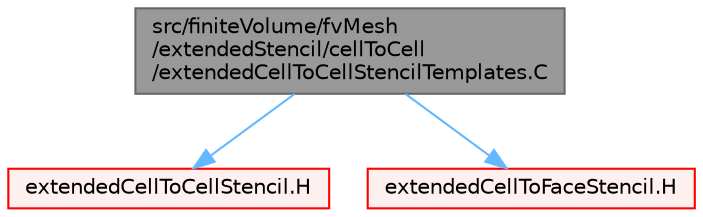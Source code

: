 digraph "src/finiteVolume/fvMesh/extendedStencil/cellToCell/extendedCellToCellStencilTemplates.C"
{
 // LATEX_PDF_SIZE
  bgcolor="transparent";
  edge [fontname=Helvetica,fontsize=10,labelfontname=Helvetica,labelfontsize=10];
  node [fontname=Helvetica,fontsize=10,shape=box,height=0.2,width=0.4];
  Node1 [id="Node000001",label="src/finiteVolume/fvMesh\l/extendedStencil/cellToCell\l/extendedCellToCellStencilTemplates.C",height=0.2,width=0.4,color="gray40", fillcolor="grey60", style="filled", fontcolor="black",tooltip=" "];
  Node1 -> Node2 [id="edge1_Node000001_Node000002",color="steelblue1",style="solid",tooltip=" "];
  Node2 [id="Node000002",label="extendedCellToCellStencil.H",height=0.2,width=0.4,color="red", fillcolor="#FFF0F0", style="filled",URL="$extendedCellToCellStencil_8H.html",tooltip=" "];
  Node1 -> Node393 [id="edge2_Node000001_Node000393",color="steelblue1",style="solid",tooltip=" "];
  Node393 [id="Node000393",label="extendedCellToFaceStencil.H",height=0.2,width=0.4,color="red", fillcolor="#FFF0F0", style="filled",URL="$extendedCellToFaceStencil_8H.html",tooltip=" "];
}

